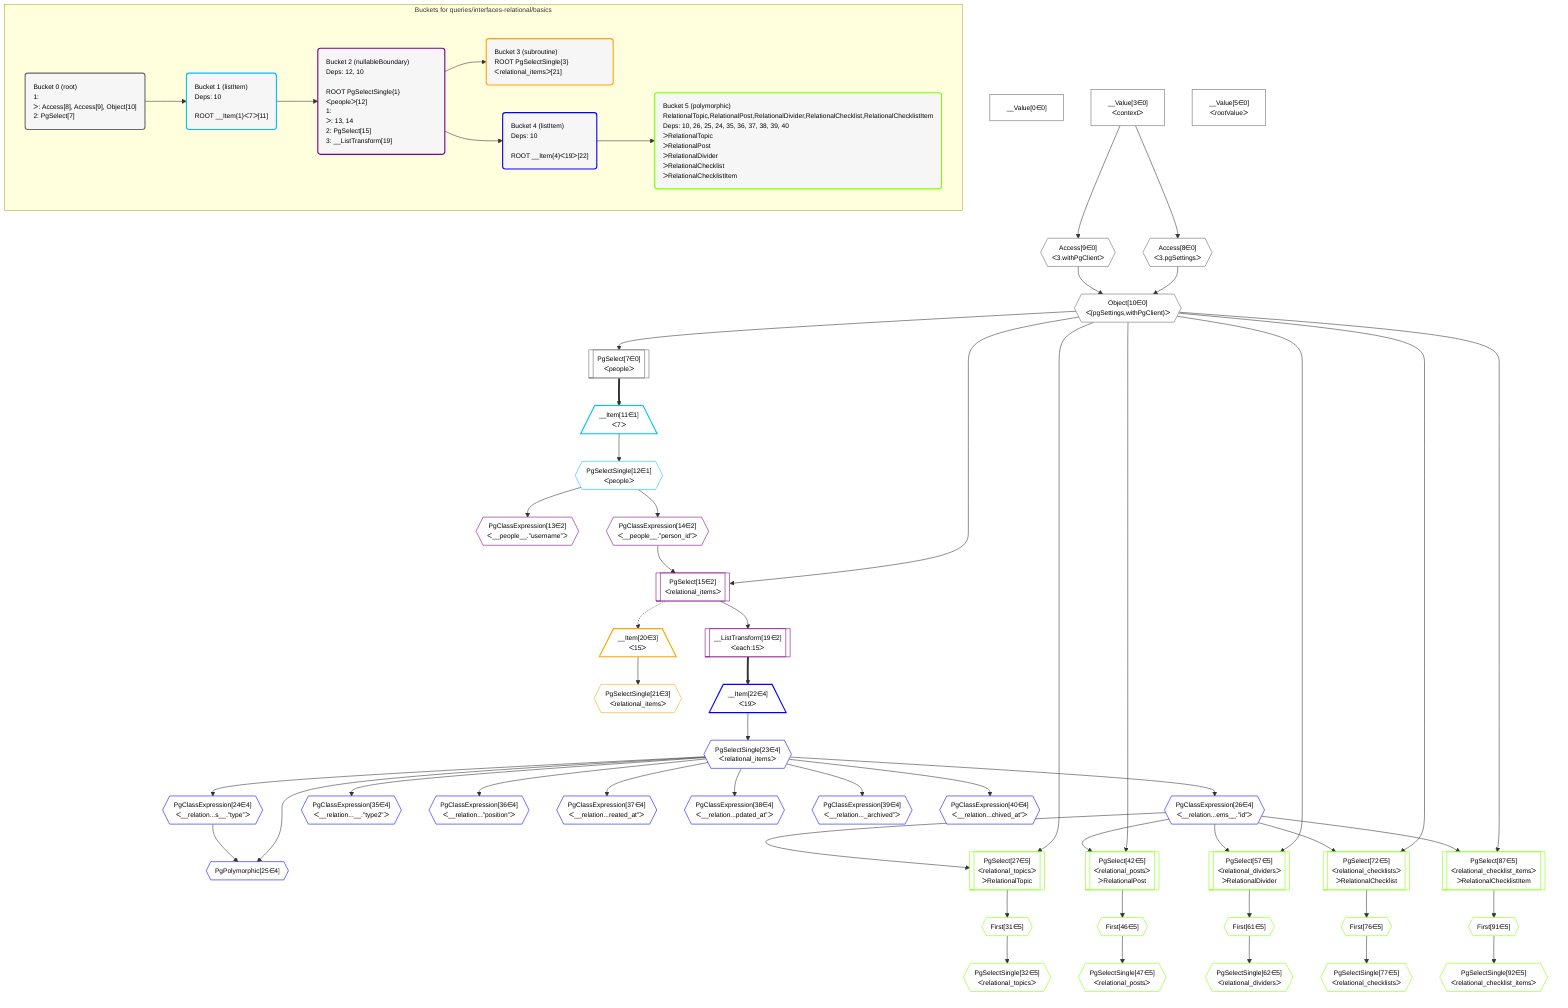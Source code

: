 %%{init: {'themeVariables': { 'fontSize': '12px'}}}%%
graph TD
    classDef path fill:#eee,stroke:#000,color:#000
    classDef plan fill:#fff,stroke-width:1px,color:#000
    classDef itemplan fill:#fff,stroke-width:2px,color:#000
    classDef unbatchedplan fill:#dff,stroke-width:1px,color:#000
    classDef sideeffectplan fill:#fcc,stroke-width:2px,color:#000
    classDef bucket fill:#f6f6f6,color:#000,stroke-width:2px,text-align:left


    %% define steps
    __Value0["__Value[0∈0]"]:::plan
    __Value3["__Value[3∈0]<br />ᐸcontextᐳ"]:::plan
    __Value5["__Value[5∈0]<br />ᐸrootValueᐳ"]:::plan
    Access8{{"Access[8∈0]<br />ᐸ3.pgSettingsᐳ"}}:::plan
    Access9{{"Access[9∈0]<br />ᐸ3.withPgClientᐳ"}}:::plan
    Object10{{"Object[10∈0]<br />ᐸ{pgSettings,withPgClient}ᐳ"}}:::plan
    PgSelect7[["PgSelect[7∈0]<br />ᐸpeopleᐳ"]]:::plan
    __Item11[/"__Item[11∈1]<br />ᐸ7ᐳ"\]:::itemplan
    PgSelectSingle12{{"PgSelectSingle[12∈1]<br />ᐸpeopleᐳ"}}:::plan
    PgClassExpression13{{"PgClassExpression[13∈2]<br />ᐸ__people__.”username”ᐳ"}}:::plan
    PgClassExpression14{{"PgClassExpression[14∈2]<br />ᐸ__people__.”person_id”ᐳ"}}:::plan
    PgSelect15[["PgSelect[15∈2]<br />ᐸrelational_itemsᐳ"]]:::plan
    __ListTransform19[["__ListTransform[19∈2]<br />ᐸeach:15ᐳ"]]:::plan
    __Item20[/"__Item[20∈3]<br />ᐸ15ᐳ"\]:::itemplan
    PgSelectSingle21{{"PgSelectSingle[21∈3]<br />ᐸrelational_itemsᐳ"}}:::plan
    __Item22[/"__Item[22∈4]<br />ᐸ19ᐳ"\]:::itemplan
    PgSelectSingle23{{"PgSelectSingle[23∈4]<br />ᐸrelational_itemsᐳ"}}:::plan
    PgClassExpression24{{"PgClassExpression[24∈4]<br />ᐸ__relation...s__.”type”ᐳ"}}:::plan
    PgPolymorphic25{{"PgPolymorphic[25∈4]"}}:::plan
    PgClassExpression26{{"PgClassExpression[26∈4]<br />ᐸ__relation...ems__.”id”ᐳ"}}:::plan
    PgSelect27[["PgSelect[27∈5]<br />ᐸrelational_topicsᐳ<br />ᐳRelationalTopic"]]:::plan
    First31{{"First[31∈5]"}}:::plan
    PgSelectSingle32{{"PgSelectSingle[32∈5]<br />ᐸrelational_topicsᐳ"}}:::plan
    PgClassExpression35{{"PgClassExpression[35∈4]<br />ᐸ__relation...__.”type2”ᐳ"}}:::plan
    PgClassExpression36{{"PgClassExpression[36∈4]<br />ᐸ__relation...”position”ᐳ"}}:::plan
    PgClassExpression37{{"PgClassExpression[37∈4]<br />ᐸ__relation...reated_at”ᐳ"}}:::plan
    PgClassExpression38{{"PgClassExpression[38∈4]<br />ᐸ__relation...pdated_at”ᐳ"}}:::plan
    PgClassExpression39{{"PgClassExpression[39∈4]<br />ᐸ__relation..._archived”ᐳ"}}:::plan
    PgClassExpression40{{"PgClassExpression[40∈4]<br />ᐸ__relation...chived_at”ᐳ"}}:::plan
    PgSelect42[["PgSelect[42∈5]<br />ᐸrelational_postsᐳ<br />ᐳRelationalPost"]]:::plan
    First46{{"First[46∈5]"}}:::plan
    PgSelectSingle47{{"PgSelectSingle[47∈5]<br />ᐸrelational_postsᐳ"}}:::plan
    PgSelect57[["PgSelect[57∈5]<br />ᐸrelational_dividersᐳ<br />ᐳRelationalDivider"]]:::plan
    First61{{"First[61∈5]"}}:::plan
    PgSelectSingle62{{"PgSelectSingle[62∈5]<br />ᐸrelational_dividersᐳ"}}:::plan
    PgSelect72[["PgSelect[72∈5]<br />ᐸrelational_checklistsᐳ<br />ᐳRelationalChecklist"]]:::plan
    First76{{"First[76∈5]"}}:::plan
    PgSelectSingle77{{"PgSelectSingle[77∈5]<br />ᐸrelational_checklistsᐳ"}}:::plan
    PgSelect87[["PgSelect[87∈5]<br />ᐸrelational_checklist_itemsᐳ<br />ᐳRelationalChecklistItem"]]:::plan
    First91{{"First[91∈5]"}}:::plan
    PgSelectSingle92{{"PgSelectSingle[92∈5]<br />ᐸrelational_checklist_itemsᐳ"}}:::plan

    %% plan dependencies
    __Value3 --> Access8
    __Value3 --> Access9
    Access8 & Access9 --> Object10
    Object10 --> PgSelect7
    PgSelect7 ==> __Item11
    __Item11 --> PgSelectSingle12
    PgSelectSingle12 --> PgClassExpression13
    PgSelectSingle12 --> PgClassExpression14
    Object10 & PgClassExpression14 --> PgSelect15
    PgSelect15 --> __ListTransform19
    PgSelect15 -.-> __Item20
    __Item20 --> PgSelectSingle21
    __ListTransform19 ==> __Item22
    __Item22 --> PgSelectSingle23
    PgSelectSingle23 --> PgClassExpression24
    PgSelectSingle23 & PgClassExpression24 --> PgPolymorphic25
    PgSelectSingle23 --> PgClassExpression26
    Object10 & PgClassExpression26 --> PgSelect27
    PgSelect27 --> First31
    First31 --> PgSelectSingle32
    PgSelectSingle23 --> PgClassExpression35
    PgSelectSingle23 --> PgClassExpression36
    PgSelectSingle23 --> PgClassExpression37
    PgSelectSingle23 --> PgClassExpression38
    PgSelectSingle23 --> PgClassExpression39
    PgSelectSingle23 --> PgClassExpression40
    Object10 & PgClassExpression26 --> PgSelect42
    PgSelect42 --> First46
    First46 --> PgSelectSingle47
    Object10 & PgClassExpression26 --> PgSelect57
    PgSelect57 --> First61
    First61 --> PgSelectSingle62
    Object10 & PgClassExpression26 --> PgSelect72
    PgSelect72 --> First76
    First76 --> PgSelectSingle77
    Object10 & PgClassExpression26 --> PgSelect87
    PgSelect87 --> First91
    First91 --> PgSelectSingle92

    subgraph "Buckets for queries/interfaces-relational/basics"
    Bucket0("Bucket 0 (root)<br />1: <br />ᐳ: Access[8], Access[9], Object[10]<br />2: PgSelect[7]"):::bucket
    classDef bucket0 stroke:#696969
    class Bucket0,__Value0,__Value3,__Value5,PgSelect7,Access8,Access9,Object10 bucket0
    Bucket1("Bucket 1 (listItem)<br />Deps: 10<br /><br />ROOT __Item{1}ᐸ7ᐳ[11]"):::bucket
    classDef bucket1 stroke:#00bfff
    class Bucket1,__Item11,PgSelectSingle12 bucket1
    Bucket2("Bucket 2 (nullableBoundary)<br />Deps: 12, 10<br /><br />ROOT PgSelectSingle{1}ᐸpeopleᐳ[12]<br />1: <br />ᐳ: 13, 14<br />2: PgSelect[15]<br />3: __ListTransform[19]"):::bucket
    classDef bucket2 stroke:#7f007f
    class Bucket2,PgClassExpression13,PgClassExpression14,PgSelect15,__ListTransform19 bucket2
    Bucket3("Bucket 3 (subroutine)<br />ROOT PgSelectSingle{3}ᐸrelational_itemsᐳ[21]"):::bucket
    classDef bucket3 stroke:#ffa500
    class Bucket3,__Item20,PgSelectSingle21 bucket3
    Bucket4("Bucket 4 (listItem)<br />Deps: 10<br /><br />ROOT __Item{4}ᐸ19ᐳ[22]"):::bucket
    classDef bucket4 stroke:#0000ff
    class Bucket4,__Item22,PgSelectSingle23,PgClassExpression24,PgPolymorphic25,PgClassExpression26,PgClassExpression35,PgClassExpression36,PgClassExpression37,PgClassExpression38,PgClassExpression39,PgClassExpression40 bucket4
    Bucket5("Bucket 5 (polymorphic)<br />RelationalTopic,RelationalPost,RelationalDivider,RelationalChecklist,RelationalChecklistItem<br />Deps: 10, 26, 25, 24, 35, 36, 37, 38, 39, 40<br />ᐳRelationalTopic<br />ᐳRelationalPost<br />ᐳRelationalDivider<br />ᐳRelationalChecklist<br />ᐳRelationalChecklistItem"):::bucket
    classDef bucket5 stroke:#7fff00
    class Bucket5,PgSelect27,First31,PgSelectSingle32,PgSelect42,First46,PgSelectSingle47,PgSelect57,First61,PgSelectSingle62,PgSelect72,First76,PgSelectSingle77,PgSelect87,First91,PgSelectSingle92 bucket5
    Bucket0 --> Bucket1
    Bucket1 --> Bucket2
    Bucket2 --> Bucket3 & Bucket4
    Bucket4 --> Bucket5
    end
